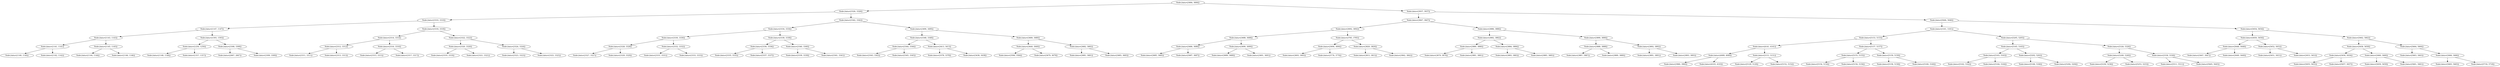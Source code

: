 digraph G{
359681625 [label="Node{data=[3684, 3684]}"]
359681625 -> 1409361025
1409361025 [label="Node{data=[3326, 3326]}"]
1409361025 -> 830886716
830886716 [label="Node{data=[3310, 3310]}"]
830886716 -> 1802283885
1802283885 [label="Node{data=[1147, 1147]}"]
1802283885 -> 2088317663
2088317663 [label="Node{data=[1143, 1143]}"]
2088317663 -> 553723133
553723133 [label="Node{data=[1141, 1141]}"]
553723133 -> 580754514
580754514 [label="Node{data=[1140, 1140]}"]
553723133 -> 740584623
740584623 [label="Node{data=[1142, 1142]}"]
2088317663 -> 436100158
436100158 [label="Node{data=[1145, 1145]}"]
436100158 -> 829465904
829465904 [label="Node{data=[1144, 1144]}"]
436100158 -> 2143408192
2143408192 [label="Node{data=[1146, 1146]}"]
1802283885 -> 1880070659
1880070659 [label="Node{data=[1593, 1593]}"]
1880070659 -> 461055888
461055888 [label="Node{data=[1250, 1250]}"]
461055888 -> 798382314
798382314 [label="Node{data=[1148, 1148]}"]
461055888 -> 1579474568
1579474568 [label="Node{data=[1357, 1357]}"]
1880070659 -> 1391954125
1391954125 [label="Node{data=[3308, 3308]}"]
1391954125 -> 275931812
275931812 [label="Node{data=[2667, 2667]}"]
1391954125 -> 222177608
222177608 [label="Node{data=[3309, 3309]}"]
830886716 -> 1972795129
1972795129 [label="Node{data=[3318, 3318]}"]
1972795129 -> 466172262
466172262 [label="Node{data=[3314, 3314]}"]
466172262 -> 413999097
413999097 [label="Node{data=[3312, 3312]}"]
413999097 -> 1688535501
1688535501 [label="Node{data=[3311, 3311]}"]
413999097 -> 583176734
583176734 [label="Node{data=[3313, 3313]}"]
466172262 -> 1888656681
1888656681 [label="Node{data=[3316, 3316]}"]
1888656681 -> 11539989
11539989 [label="Node{data=[3315, 3315]}"]
1888656681 -> 1280824487
1280824487 [label="Node{data=[3317, 3317]}"]
1972795129 -> 2050223441
2050223441 [label="Node{data=[3322, 3322]}"]
2050223441 -> 514608363
514608363 [label="Node{data=[3320, 3320]}"]
514608363 -> 506257813
506257813 [label="Node{data=[3319, 3319]}"]
514608363 -> 1814887451
1814887451 [label="Node{data=[3321, 3321]}"]
2050223441 -> 160488874
160488874 [label="Node{data=[3324, 3324]}"]
160488874 -> 1973879655
1973879655 [label="Node{data=[3323, 3323]}"]
160488874 -> 218002447
218002447 [label="Node{data=[3325, 3325]}"]
1409361025 -> 129600943
129600943 [label="Node{data=[3342, 3342]}"]
129600943 -> 139165055
139165055 [label="Node{data=[3334, 3334]}"]
139165055 -> 1161489194
1161489194 [label="Node{data=[3330, 3330]}"]
1161489194 -> 974893454
974893454 [label="Node{data=[3328, 3328]}"]
974893454 -> 1896126359
1896126359 [label="Node{data=[3327, 3327]}"]
974893454 -> 578268237
578268237 [label="Node{data=[3329, 3329]}"]
1161489194 -> 814117010
814117010 [label="Node{data=[3332, 3332]}"]
814117010 -> 1475752141
1475752141 [label="Node{data=[3331, 3331]}"]
814117010 -> 43756939
43756939 [label="Node{data=[3333, 3333]}"]
139165055 -> 487681105
487681105 [label="Node{data=[3338, 3338]}"]
487681105 -> 512789889
512789889 [label="Node{data=[3336, 3336]}"]
512789889 -> 2013705926
2013705926 [label="Node{data=[3335, 3335]}"]
512789889 -> 665762744
665762744 [label="Node{data=[3337, 3337]}"]
487681105 -> 827009272
827009272 [label="Node{data=[3340, 3340]}"]
827009272 -> 732776405
732776405 [label="Node{data=[3339, 3339]}"]
827009272 -> 1716544736
1716544736 [label="Node{data=[3341, 3341]}"]
129600943 -> 879849705
879849705 [label="Node{data=[3490, 3490]}"]
879849705 -> 1553302135
1553302135 [label="Node{data=[3348, 3348]}"]
1553302135 -> 499643871
499643871 [label="Node{data=[3344, 3344]}"]
499643871 -> 2027288035
2027288035 [label="Node{data=[3343, 3343]}"]
499643871 -> 1193026600
1193026600 [label="Node{data=[3345, 3345]}"]
1553302135 -> 929726598
929726598 [label="Node{data=[3413, 3413]}"]
929726598 -> 362930873
362930873 [label="Node{data=[3378, 3378]}"]
929726598 -> 1116497667
1116497667 [label="Node{data=[3438, 3438]}"]
879849705 -> 1687627294
1687627294 [label="Node{data=[3680, 3680]}"]
1687627294 -> 127591610
127591610 [label="Node{data=[3640, 3640]}"]
127591610 -> 498363098
498363098 [label="Node{data=[3584, 3584]}"]
127591610 -> 1017225744
1017225744 [label="Node{data=[3679, 3679]}"]
1687627294 -> 1633403980
1633403980 [label="Node{data=[3682, 3682]}"]
1633403980 -> 833901545
833901545 [label="Node{data=[3681, 3681]}"]
1633403980 -> 266870207
266870207 [label="Node{data=[3683, 3683]}"]
359681625 -> 1055428464
1055428464 [label="Node{data=[3937, 3937]}"]
1055428464 -> 28198213
28198213 [label="Node{data=[3847, 3847]}"]
28198213 -> 311846274
311846274 [label="Node{data=[3692, 3692]}"]
311846274 -> 1574737802
1574737802 [label="Node{data=[3688, 3688]}"]
1574737802 -> 666177614
666177614 [label="Node{data=[3686, 3686]}"]
666177614 -> 1422065040
1422065040 [label="Node{data=[3685, 3685]}"]
666177614 -> 1968777471
1968777471 [label="Node{data=[3687, 3687]}"]
1574737802 -> 1275105561
1275105561 [label="Node{data=[3690, 3690]}"]
1275105561 -> 1136189367
1136189367 [label="Node{data=[3689, 3689]}"]
1275105561 -> 5604397
5604397 [label="Node{data=[3691, 3691]}"]
311846274 -> 1014454792
1014454792 [label="Node{data=[3785, 3785]}"]
1014454792 -> 1949801670
1949801670 [label="Node{data=[3694, 3694]}"]
1949801670 -> 1912058000
1912058000 [label="Node{data=[3693, 3693]}"]
1949801670 -> 1571763823
1571763823 [label="Node{data=[3776, 3776]}"]
1014454792 -> 1527681224
1527681224 [label="Node{data=[3820, 3820]}"]
1527681224 -> 320337603
320337603 [label="Node{data=[3815, 3815]}"]
1527681224 -> 1596503809
1596503809 [label="Node{data=[3842, 3842]}"]
28198213 -> 2073095877
2073095877 [label="Node{data=[3886, 3886]}"]
2073095877 -> 1421322671
1421322671 [label="Node{data=[3882, 3882]}"]
1421322671 -> 2025516052
2025516052 [label="Node{data=[3880, 3880]}"]
2025516052 -> 1647369405
1647369405 [label="Node{data=[3879, 3879]}"]
2025516052 -> 514515192
514515192 [label="Node{data=[3881, 3881]}"]
1421322671 -> 2008668243
2008668243 [label="Node{data=[3884, 3884]}"]
2008668243 -> 1481392380
1481392380 [label="Node{data=[3883, 3883]}"]
2008668243 -> 1023257212
1023257212 [label="Node{data=[3885, 3885]}"]
2073095877 -> 1972969531
1972969531 [label="Node{data=[3890, 3890]}"]
1972969531 -> 1281033627
1281033627 [label="Node{data=[3888, 3888]}"]
1281033627 -> 1982523212
1982523212 [label="Node{data=[3887, 3887]}"]
1281033627 -> 659885503
659885503 [label="Node{data=[3889, 3889]}"]
1972969531 -> 468810134
468810134 [label="Node{data=[3892, 3892]}"]
468810134 -> 252887214
252887214 [label="Node{data=[3891, 3891]}"]
468810134 -> 774067847
774067847 [label="Node{data=[3893, 3893]}"]
1055428464 -> 554999305
554999305 [label="Node{data=[5646, 5646]}"]
554999305 -> 825847412
825847412 [label="Node{data=[5161, 5161]}"]
825847412 -> 683134797
683134797 [label="Node{data=[5153, 5153]}"]
683134797 -> 471081906
471081906 [label="Node{data=[4141, 4141]}"]
471081906 -> 427098863
427098863 [label="Node{data=[4089, 4089]}"]
427098863 -> 1673889147
1673889147 [label="Node{data=[3960, 3960]}"]
427098863 -> 1964962793
1964962793 [label="Node{data=[4103, 4103]}"]
471081906 -> 1210734411
1210734411 [label="Node{data=[5151, 5151]}"]
1210734411 -> 2046383835
2046383835 [label="Node{data=[5129, 5129]}"]
1210734411 -> 920185538
920185538 [label="Node{data=[5152, 5152]}"]
683134797 -> 878429771
878429771 [label="Node{data=[5157, 5157]}"]
878429771 -> 777080708
777080708 [label="Node{data=[5155, 5155]}"]
777080708 -> 497912603
497912603 [label="Node{data=[5154, 5154]}"]
777080708 -> 1817373846
1817373846 [label="Node{data=[5156, 5156]}"]
878429771 -> 105973449
105973449 [label="Node{data=[5159, 5159]}"]
105973449 -> 584602856
584602856 [label="Node{data=[5158, 5158]}"]
105973449 -> 1406990075
1406990075 [label="Node{data=[5160, 5160]}"]
825847412 -> 680625738
680625738 [label="Node{data=[5205, 5205]}"]
680625738 -> 653834975
653834975 [label="Node{data=[5165, 5165]}"]
653834975 -> 1181206012
1181206012 [label="Node{data=[5163, 5163]}"]
1181206012 -> 1916307685
1916307685 [label="Node{data=[5162, 5162]}"]
1181206012 -> 1455420222
1455420222 [label="Node{data=[5164, 5164]}"]
653834975 -> 905090420
905090420 [label="Node{data=[5202, 5202]}"]
905090420 -> 1304624659
1304624659 [label="Node{data=[5166, 5166]}"]
905090420 -> 2064328942
2064328942 [label="Node{data=[5204, 5204]}"]
680625738 -> 1384387250
1384387250 [label="Node{data=[5326, 5326]}"]
1384387250 -> 1937536163
1937536163 [label="Node{data=[5240, 5240]}"]
1937536163 -> 689192633
689192633 [label="Node{data=[5236, 5236]}"]
1937536163 -> 200949549
200949549 [label="Node{data=[5253, 5253]}"]
1384387250 -> 2040114530
2040114530 [label="Node{data=[5558, 5558]}"]
2040114530 -> 1766856606
1766856606 [label="Node{data=[5511, 5511]}"]
2040114530 -> 1639517691
1639517691 [label="Node{data=[5645, 5645]}"]
554999305 -> 996169142
996169142 [label="Node{data=[5654, 5654]}"]
996169142 -> 254151941
254151941 [label="Node{data=[5650, 5650]}"]
254151941 -> 1713571736
1713571736 [label="Node{data=[5648, 5648]}"]
1713571736 -> 1331435634
1331435634 [label="Node{data=[5647, 5647]}"]
1713571736 -> 1982347722
1982347722 [label="Node{data=[5649, 5649]}"]
254151941 -> 1230588975
1230588975 [label="Node{data=[5652, 5652]}"]
1230588975 -> 934841691
934841691 [label="Node{data=[5651, 5651]}"]
1230588975 -> 411606102
411606102 [label="Node{data=[5653, 5653]}"]
996169142 -> 802750692
802750692 [label="Node{data=[5662, 5662]}"]
802750692 -> 753010948
753010948 [label="Node{data=[5658, 5658]}"]
753010948 -> 1606650774
1606650774 [label="Node{data=[5656, 5656]}"]
1606650774 -> 58054164
58054164 [label="Node{data=[5655, 5655]}"]
1606650774 -> 1682712766
1682712766 [label="Node{data=[5657, 5657]}"]
753010948 -> 1490728730
1490728730 [label="Node{data=[5660, 5660]}"]
1490728730 -> 461768876
461768876 [label="Node{data=[5659, 5659]}"]
1490728730 -> 921614526
921614526 [label="Node{data=[5661, 5661]}"]
802750692 -> 862093061
862093061 [label="Node{data=[5664, 5664]}"]
862093061 -> 1041071124
1041071124 [label="Node{data=[5663, 5663]}"]
862093061 -> 367382545
367382545 [label="Node{data=[5666, 5666]}"]
367382545 -> 1443737947
1443737947 [label="Node{data=[5665, 5665]}"]
367382545 -> 1991730888
1991730888 [label="Node{data=[5718, 5718]}"]
}